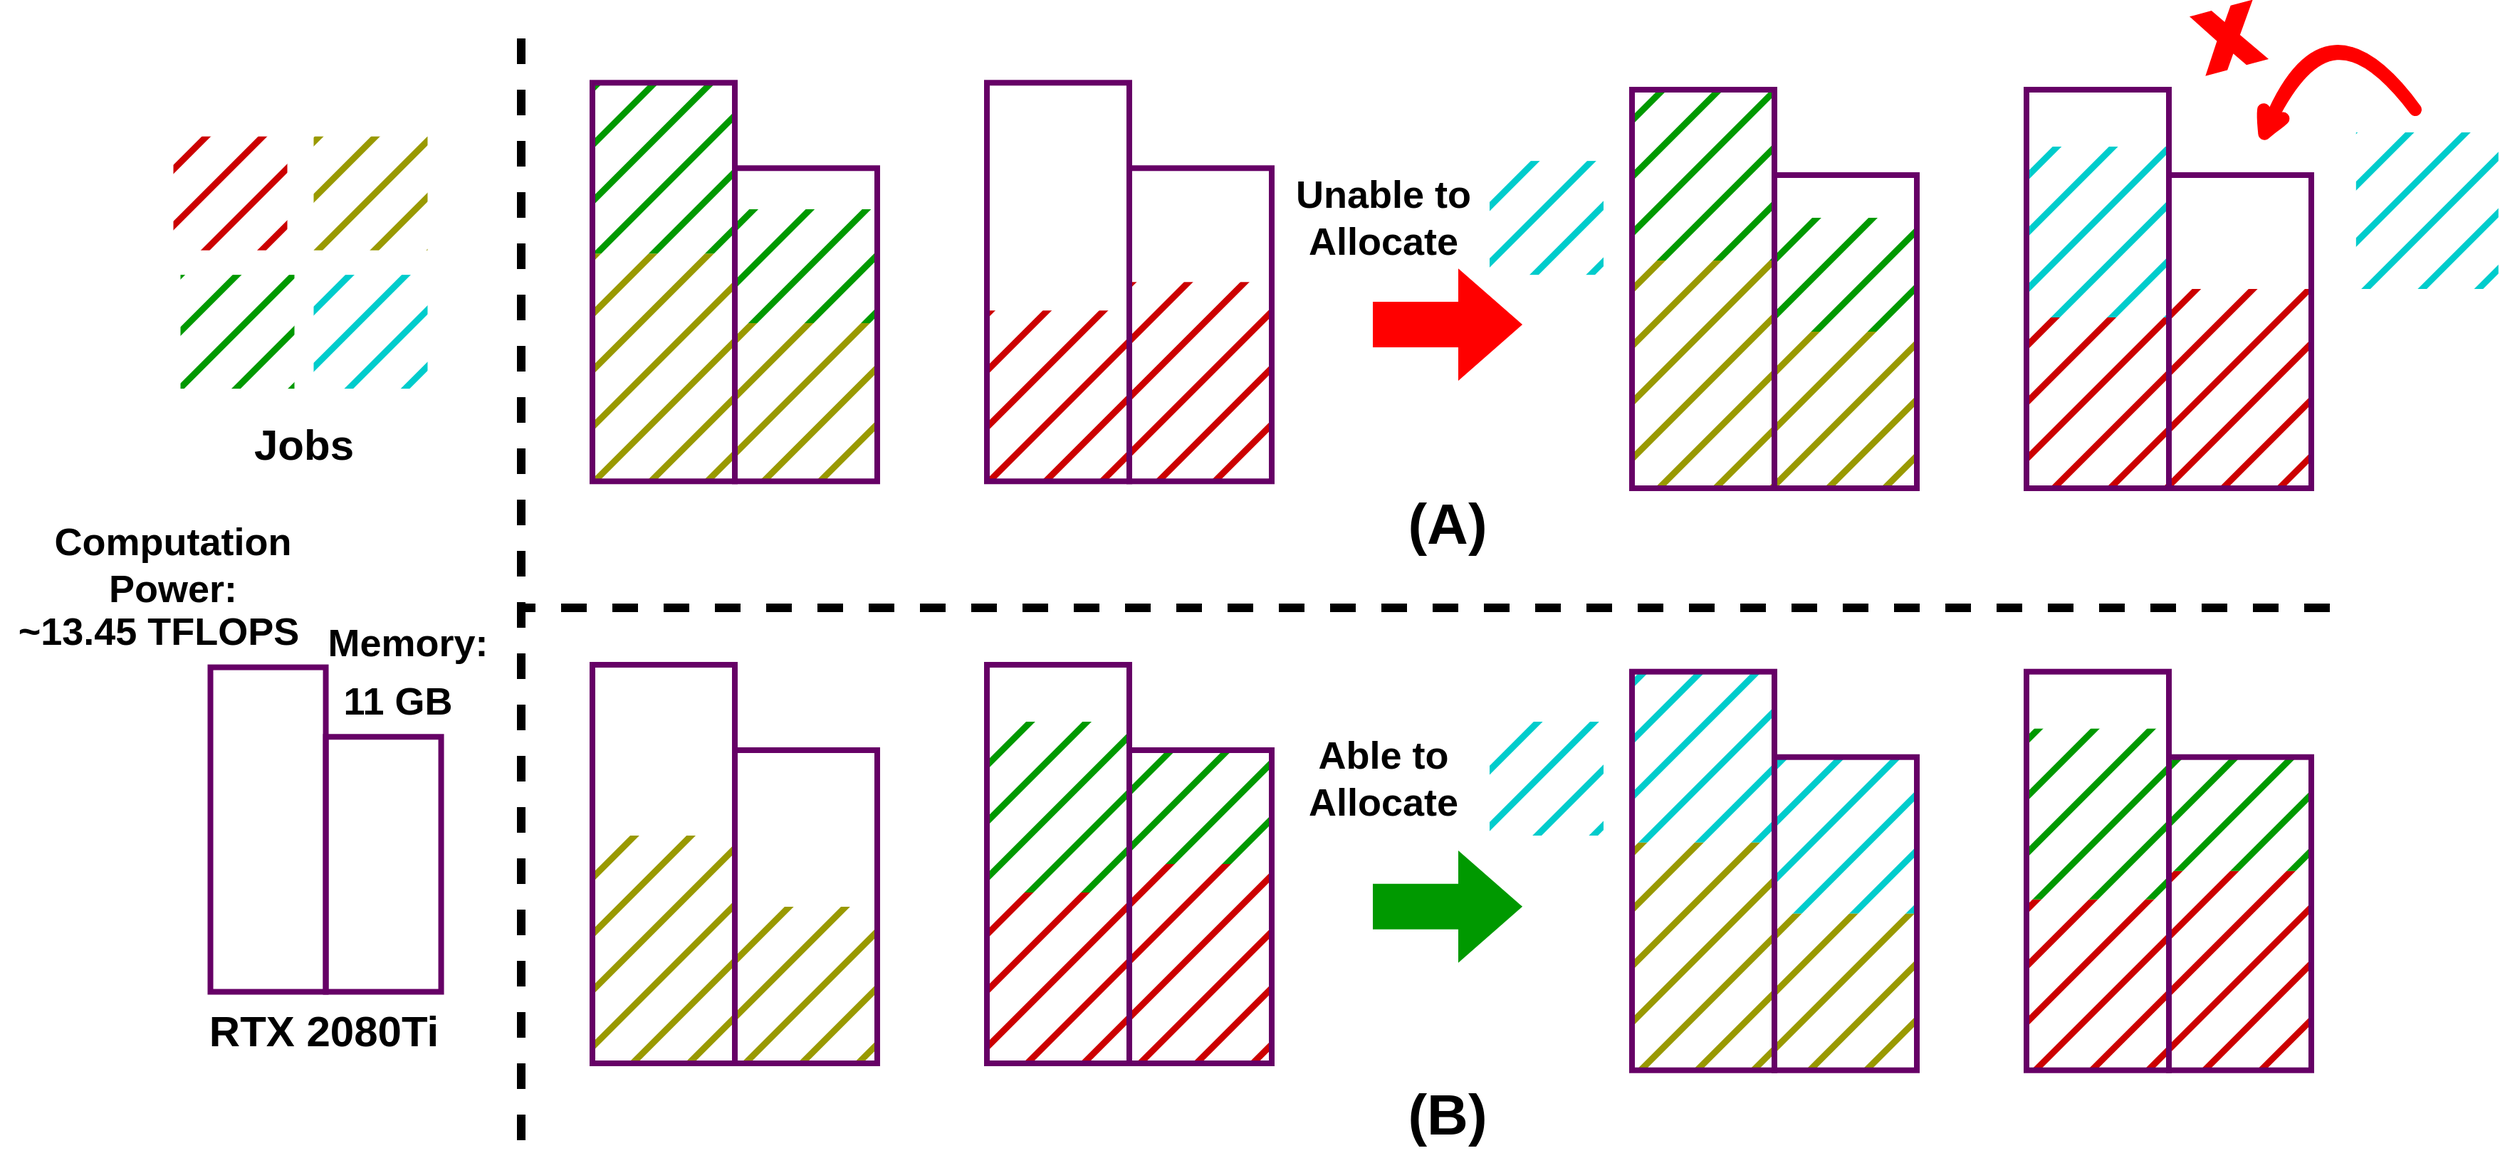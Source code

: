 <mxfile version="20.2.3" type="device"><diagram id="AelUf9nOCEK570Gtxz2n" name="第 1 页"><mxGraphModel dx="-1535" dy="3125" grid="1" gridSize="10" guides="1" tooltips="1" connect="1" arrows="1" fold="1" page="1" pageScale="1" pageWidth="827" pageHeight="1169" math="0" shadow="0"><root><mxCell id="0"/><mxCell id="1" parent="0"/><mxCell id="FzKXoMVB_mxjmSUEhTJF-74" value="" style="rounded=0;whiteSpace=wrap;html=1;strokeWidth=3;fillColor=#999900;fontColor=#000000;strokeColor=none;fillStyle=hatch;container=0;fontStyle=1;fontFamily=Arail;fontSize=70;" parent="1" vertex="1"><mxGeometry x="3090" y="-1560.0" width="100" height="110" as="geometry"/></mxCell><mxCell id="FzKXoMVB_mxjmSUEhTJF-75" value="" style="rounded=0;whiteSpace=wrap;html=1;strokeWidth=3;fillColor=#999900;fontColor=#000000;strokeColor=none;fillStyle=hatch;container=0;fontStyle=1;fontFamily=Arail;fontSize=70;" parent="1" vertex="1"><mxGeometry x="2990" y="-1610.0" width="100" height="160" as="geometry"/></mxCell><mxCell id="FzKXoMVB_mxjmSUEhTJF-79" value="" style="rounded=0;whiteSpace=wrap;html=1;strokeWidth=3;fillColor=#CC0000;fontColor=#000000;strokeColor=none;fillStyle=hatch;container=0;fontStyle=1;fontFamily=Arail;fontSize=70;" parent="1" vertex="1"><mxGeometry x="3267" y="-1570.0" width="100" height="120" as="geometry"/></mxCell><mxCell id="FzKXoMVB_mxjmSUEhTJF-80" value="" style="rounded=0;whiteSpace=wrap;html=1;strokeWidth=3;fillColor=#CC0000;fontColor=#000000;strokeColor=none;fillStyle=hatch;container=0;fontStyle=1;fontFamily=Arail;fontSize=70;" parent="1" vertex="1"><mxGeometry x="3367" y="-1590.0" width="100" height="140" as="geometry"/></mxCell><mxCell id="FzKXoMVB_mxjmSUEhTJF-82" value="" style="rounded=0;whiteSpace=wrap;html=1;strokeWidth=3;fillColor=#009900;fontColor=#000000;strokeColor=none;fillStyle=hatch;container=0;fontStyle=1;fontFamily=Arail;fontSize=70;" parent="1" vertex="1"><mxGeometry x="3367" y="-1670.0" width="100" height="80" as="geometry"/></mxCell><mxCell id="FzKXoMVB_mxjmSUEhTJF-83" value="" style="rounded=0;whiteSpace=wrap;html=1;strokeWidth=3;fillColor=#009900;fontColor=#000000;strokeColor=none;fillStyle=hatch;container=0;fontStyle=1;fontFamily=Arail;fontSize=70;" parent="1" vertex="1"><mxGeometry x="3267" y="-1690" width="100" height="120" as="geometry"/></mxCell><mxCell id="FzKXoMVB_mxjmSUEhTJF-63" value="" style="rounded=0;whiteSpace=wrap;html=1;strokeWidth=3;fillColor=#999900;fontColor=#000000;strokeColor=none;fillStyle=hatch;container=0;fontStyle=1;fontFamily=Arail;fontSize=70;" parent="1" vertex="1"><mxGeometry x="3720" y="-1605.14" width="100" height="160" as="geometry"/></mxCell><mxCell id="FzKXoMVB_mxjmSUEhTJF-65" value="" style="rounded=0;whiteSpace=wrap;html=1;strokeWidth=3;fillColor=#00CCCC;fontColor=#000000;strokeColor=none;fillStyle=hatch;container=0;fontStyle=1;fontFamily=Arail;fontSize=70;" parent="1" vertex="1"><mxGeometry x="3720" y="-1725.14" width="100" height="120" as="geometry"/></mxCell><mxCell id="FzKXoMVB_mxjmSUEhTJF-67" value="" style="rounded=0;whiteSpace=wrap;html=1;strokeWidth=3;fillColor=#CC0000;fontColor=#000000;strokeColor=none;fillStyle=hatch;container=0;fontStyle=1;fontFamily=Arail;fontSize=70;" parent="1" vertex="1"><mxGeometry x="3997" y="-1565.14" width="100" height="120" as="geometry"/></mxCell><mxCell id="FzKXoMVB_mxjmSUEhTJF-68" value="" style="rounded=0;whiteSpace=wrap;html=1;strokeWidth=3;fillColor=#CC0000;fontColor=#000000;strokeColor=none;fillStyle=hatch;container=0;fontStyle=1;fontFamily=Arail;fontSize=70;" parent="1" vertex="1"><mxGeometry x="4097" y="-1585.14" width="100" height="140" as="geometry"/></mxCell><mxCell id="FzKXoMVB_mxjmSUEhTJF-70" value="" style="rounded=0;whiteSpace=wrap;html=1;strokeWidth=3;fillColor=#009900;fontColor=#000000;strokeColor=none;fillStyle=hatch;container=0;fontStyle=1;fontFamily=Arail;fontSize=70;" parent="1" vertex="1"><mxGeometry x="4097" y="-1665.14" width="100" height="80" as="geometry"/></mxCell><mxCell id="FzKXoMVB_mxjmSUEhTJF-84" value="" style="rounded=0;whiteSpace=wrap;html=1;strokeWidth=3;fillColor=#009900;fontColor=#000000;strokeColor=none;fillStyle=hatch;container=0;fontStyle=1;fontFamily=Arail;fontSize=70;" parent="1" vertex="1"><mxGeometry x="3997" y="-1685.14" width="100" height="120" as="geometry"/></mxCell><mxCell id="FzKXoMVB_mxjmSUEhTJF-39" value="" style="rounded=0;whiteSpace=wrap;html=1;strokeWidth=3;fillColor=#CC0000;fontColor=#000000;strokeColor=none;fillStyle=hatch;container=0;fontStyle=1;fontFamily=Arail;fontSize=70;" parent="1" vertex="1"><mxGeometry x="3997" y="-1974" width="100" height="120" as="geometry"/></mxCell><mxCell id="FzKXoMVB_mxjmSUEhTJF-40" value="" style="rounded=0;whiteSpace=wrap;html=1;strokeWidth=3;fillColor=#CC0000;fontColor=#000000;strokeColor=none;fillStyle=hatch;container=0;fontStyle=1;fontFamily=Arail;fontSize=70;" parent="1" vertex="1"><mxGeometry x="4097" y="-1994" width="100" height="140" as="geometry"/></mxCell><mxCell id="FzKXoMVB_mxjmSUEhTJF-89" value="" style="rounded=0;whiteSpace=wrap;html=1;strokeWidth=3;fillColor=#00CCCC;fontColor=#000000;strokeColor=none;fillStyle=hatch;container=0;fontStyle=1;fontFamily=Arail;fontSize=70;" parent="1" vertex="1"><mxGeometry x="3997" y="-2094" width="100" height="120" as="geometry"/></mxCell><mxCell id="FzKXoMVB_mxjmSUEhTJF-34" value="" style="rounded=0;whiteSpace=wrap;html=1;strokeWidth=3;fillColor=#999900;fontColor=#000000;strokeColor=none;fillStyle=hatch;container=0;fontStyle=1;fontFamily=Arail;fontSize=70;" parent="1" vertex="1"><mxGeometry x="3820" y="-1964" width="100" height="110" as="geometry"/></mxCell><mxCell id="FzKXoMVB_mxjmSUEhTJF-35" value="" style="rounded=0;whiteSpace=wrap;html=1;strokeWidth=3;fillColor=#999900;fontColor=#000000;strokeColor=none;fillStyle=hatch;container=0;fontStyle=1;fontFamily=Arail;fontSize=70;" parent="1" vertex="1"><mxGeometry x="3720" y="-2014" width="100" height="160" as="geometry"/></mxCell><mxCell id="FzKXoMVB_mxjmSUEhTJF-87" value="" style="rounded=0;whiteSpace=wrap;html=1;strokeWidth=3;fillColor=#009900;fontColor=#000000;strokeColor=none;fillStyle=hatch;container=0;fontStyle=1;fontFamily=Arail;fontSize=70;" parent="1" vertex="1"><mxGeometry x="3820" y="-2044.0" width="100" height="80" as="geometry"/></mxCell><mxCell id="FzKXoMVB_mxjmSUEhTJF-88" value="" style="rounded=0;whiteSpace=wrap;html=1;strokeWidth=3;fillColor=#009900;fontColor=#000000;strokeColor=none;fillStyle=hatch;container=0;fontStyle=1;fontFamily=Arail;fontSize=70;" parent="1" vertex="1"><mxGeometry x="3720" y="-2134.0" width="100" height="120" as="geometry"/></mxCell><mxCell id="FzKXoMVB_mxjmSUEhTJF-51" value="" style="rounded=0;whiteSpace=wrap;html=1;strokeWidth=3;fillColor=#CC0000;fontColor=#000000;strokeColor=none;fillStyle=hatch;container=0;fontStyle=1;fontFamily=Arail;fontSize=70;" parent="1" vertex="1"><mxGeometry x="3267" y="-1978.86" width="100" height="120" as="geometry"/></mxCell><mxCell id="FzKXoMVB_mxjmSUEhTJF-52" value="" style="rounded=0;whiteSpace=wrap;html=1;strokeWidth=3;fillColor=#CC0000;fontColor=#000000;strokeColor=none;fillStyle=hatch;container=0;fontStyle=1;fontFamily=Arail;fontSize=70;" parent="1" vertex="1"><mxGeometry x="3367" y="-1998.86" width="100" height="140" as="geometry"/></mxCell><mxCell id="FzKXoMVB_mxjmSUEhTJF-46" value="" style="rounded=0;whiteSpace=wrap;html=1;strokeWidth=3;fillColor=#999900;fontColor=#000000;strokeColor=none;fillStyle=hatch;container=0;fontStyle=1;fontFamily=Arail;fontSize=70;" parent="1" vertex="1"><mxGeometry x="3090" y="-1970" width="100" height="111.14" as="geometry"/></mxCell><mxCell id="FzKXoMVB_mxjmSUEhTJF-47" value="" style="rounded=0;whiteSpace=wrap;html=1;strokeWidth=3;fillColor=#999900;fontColor=#000000;strokeColor=none;fillStyle=hatch;container=0;fontStyle=1;fontFamily=Arail;fontSize=70;" parent="1" vertex="1"><mxGeometry x="2990" y="-2018.86" width="100" height="160" as="geometry"/></mxCell><mxCell id="FzKXoMVB_mxjmSUEhTJF-85" value="" style="rounded=0;whiteSpace=wrap;html=1;strokeWidth=3;fillColor=#009900;fontColor=#000000;strokeColor=none;fillStyle=hatch;container=0;fontStyle=1;fontFamily=Arail;fontSize=70;" parent="1" vertex="1"><mxGeometry x="2990" y="-2138.86" width="100" height="120" as="geometry"/></mxCell><mxCell id="FzKXoMVB_mxjmSUEhTJF-86" value="" style="rounded=0;whiteSpace=wrap;html=1;strokeWidth=3;fillColor=#009900;fontColor=#000000;strokeColor=none;fillStyle=hatch;container=0;fontStyle=1;fontFamily=Arail;fontSize=70;" parent="1" vertex="1"><mxGeometry x="3090" y="-2050" width="100" height="80" as="geometry"/></mxCell><mxCell id="FzKXoMVB_mxjmSUEhTJF-66" value="" style="rounded=0;whiteSpace=wrap;html=1;strokeWidth=4;fillColor=none;strokeColor=#660066;" parent="1" vertex="1"><mxGeometry x="3720" y="-1725.14" width="100" height="280" as="geometry"/></mxCell><mxCell id="FzKXoMVB_mxjmSUEhTJF-36" value="" style="rounded=0;whiteSpace=wrap;html=1;strokeWidth=4;fillColor=none;strokeColor=#660066;" parent="1" vertex="1"><mxGeometry x="3820" y="-2074" width="100" height="220" as="geometry"/></mxCell><mxCell id="FzKXoMVB_mxjmSUEhTJF-38" value="" style="rounded=0;whiteSpace=wrap;html=1;strokeWidth=4;fillColor=none;strokeColor=#660066;" parent="1" vertex="1"><mxGeometry x="3720" y="-2134" width="100" height="280" as="geometry"/></mxCell><mxCell id="FzKXoMVB_mxjmSUEhTJF-50" value="" style="rounded=0;whiteSpace=wrap;html=1;strokeWidth=4;fillColor=none;strokeColor=#660066;" parent="1" vertex="1"><mxGeometry x="2990" y="-2138.86" width="100" height="280" as="geometry"/></mxCell><mxCell id="FzKXoMVB_mxjmSUEhTJF-48" value="" style="rounded=0;whiteSpace=wrap;html=1;strokeWidth=4;fillColor=none;strokeColor=#660066;" parent="1" vertex="1"><mxGeometry x="3090" y="-2078.86" width="100" height="220" as="geometry"/></mxCell><mxCell id="FzKXoMVB_mxjmSUEhTJF-76" value="" style="rounded=0;whiteSpace=wrap;html=1;strokeWidth=4;fillColor=none;strokeColor=#660066;" parent="1" vertex="1"><mxGeometry x="3090" y="-1670.0" width="100" height="220" as="geometry"/></mxCell><mxCell id="FzKXoMVB_mxjmSUEhTJF-78" value="" style="rounded=0;whiteSpace=wrap;html=1;strokeWidth=4;fillColor=none;strokeColor=#660066;" parent="1" vertex="1"><mxGeometry x="2990" y="-1730.0" width="100" height="280" as="geometry"/></mxCell><mxCell id="Yv0nM1UJV9tWA3WzV8-X-6" value="" style="rounded=0;whiteSpace=wrap;html=1;strokeWidth=3;fillColor=#CC0000;fontColor=#000000;strokeColor=none;fillStyle=hatch;container=0;fontStyle=1;fontFamily=Arail;fontSize=70;" parent="1" vertex="1"><mxGeometry x="2695.75" y="-2101.14" width="80" height="80" as="geometry"/></mxCell><mxCell id="Yv0nM1UJV9tWA3WzV8-X-7" value="" style="endArrow=none;dashed=1;html=1;rounded=0;fontSize=70;strokeColor=#000000;strokeWidth=6;" parent="1" edge="1"><mxGeometry width="50" height="50" relative="1" as="geometry"><mxPoint x="2940" y="-2170" as="sourcePoint"/><mxPoint x="2940" y="-1390" as="targetPoint"/></mxGeometry></mxCell><mxCell id="Yv0nM1UJV9tWA3WzV8-X-25" value="" style="endArrow=none;html=1;fontSize=28;strokeWidth=9;curved=1;sketch=1;strokeColor=#FF0000;startArrow=classic;startFill=1;" parent="1" edge="1"><mxGeometry width="50" height="50" relative="1" as="geometry"><mxPoint x="4160" y="-2094" as="sourcePoint"/><mxPoint x="4270" y="-2120" as="targetPoint"/><Array as="points"><mxPoint x="4210" y="-2204"/></Array></mxGeometry></mxCell><mxCell id="Yv0nM1UJV9tWA3WzV8-X-26" value="" style="verticalLabelPosition=bottom;verticalAlign=top;html=1;shape=mxgraph.basic.x;fillStyle=solid;fontSize=28;strokeColor=#FF0000;strokeWidth=4;fillColor=#FF0000;sketch=0;rotation=-15;" parent="1" vertex="1"><mxGeometry x="4120" y="-2190" width="38.41" height="39.14" as="geometry"/></mxCell><mxCell id="Yv0nM1UJV9tWA3WzV8-X-40" value="" style="rounded=0;whiteSpace=wrap;html=1;strokeWidth=3;fillColor=#999900;fontColor=#000000;strokeColor=none;fillStyle=hatch;container=0;fontStyle=1;fontFamily=Arail;fontSize=70;" parent="1" vertex="1"><mxGeometry x="2794.25" y="-2101.14" width="80" height="80" as="geometry"/></mxCell><mxCell id="Yv0nM1UJV9tWA3WzV8-X-41" value="" style="rounded=0;whiteSpace=wrap;html=1;strokeWidth=3;fillColor=#00CCCC;fontColor=#000000;strokeColor=none;fillStyle=hatch;container=0;fontStyle=1;fontFamily=Arail;fontSize=70;" parent="1" vertex="1"><mxGeometry x="2794.25" y="-2003.94" width="80" height="80" as="geometry"/></mxCell><mxCell id="Yv0nM1UJV9tWA3WzV8-X-50" value="" style="group" parent="1" vertex="1" connectable="0"><mxGeometry x="2655" y="-1784" width="275" height="370" as="geometry"/></mxCell><mxCell id="Yv0nM1UJV9tWA3WzV8-X-44" value="&lt;span style=&quot;font-weight: 700; font-size: 27px;&quot;&gt;~13.45 TFLOPS&lt;/span&gt;" style="text;html=1;align=center;verticalAlign=middle;resizable=0;points=[];autosize=1;strokeColor=none;fillColor=none;fontSize=27;" parent="Yv0nM1UJV9tWA3WzV8-X-50" vertex="1"><mxGeometry x="-80.002" y="5.787" width="220" height="50" as="geometry"/></mxCell><mxCell id="Yv0nM1UJV9tWA3WzV8-X-24" value="RTX 2080Ti&lt;br style=&quot;font-size: 30px;&quot;&gt;&amp;nbsp;" style="text;html=1;align=center;verticalAlign=middle;resizable=0;points=[];autosize=1;strokeColor=none;fillColor=none;fontSize=30;fontStyle=1" parent="Yv0nM1UJV9tWA3WzV8-X-50" vertex="1"><mxGeometry x="55.999" y="283.761" width="180" height="90" as="geometry"/></mxCell><mxCell id="Yv0nM1UJV9tWA3WzV8-X-35" value="" style="rounded=0;whiteSpace=wrap;html=1;strokeWidth=4;fillColor=none;strokeColor=#660066;" parent="Yv0nM1UJV9tWA3WzV8-X-50" vertex="1"><mxGeometry x="66.759" y="55.786" width="81.013" height="227.971" as="geometry"/></mxCell><mxCell id="Yv0nM1UJV9tWA3WzV8-X-39" value="" style="rounded=0;whiteSpace=wrap;html=1;strokeWidth=4;fillColor=none;strokeColor=#660066;" parent="Yv0nM1UJV9tWA3WzV8-X-50" vertex="1"><mxGeometry x="147.772" y="104.637" width="81.013" height="179.12" as="geometry"/></mxCell><mxCell id="Yv0nM1UJV9tWA3WzV8-X-45" value="&lt;span style=&quot;font-weight: 700; font-size: 27px;&quot;&gt;11 GB&lt;/span&gt;" style="text;html=1;align=center;verticalAlign=middle;resizable=0;points=[];autosize=1;strokeColor=none;fillColor=none;fontSize=27;" parent="Yv0nM1UJV9tWA3WzV8-X-50" vertex="1"><mxGeometry x="147.773" y="54.636" width="100" height="50" as="geometry"/></mxCell><mxCell id="PwQqFthscGWxunp00vIY-2" value="&lt;b&gt;Memory:&lt;/b&gt;" style="text;html=1;align=center;verticalAlign=middle;resizable=0;points=[];autosize=1;strokeColor=none;fillColor=none;fontSize=27;" parent="Yv0nM1UJV9tWA3WzV8-X-50" vertex="1"><mxGeometry x="135" y="14" width="140" height="50" as="geometry"/></mxCell><mxCell id="Yv0nM1UJV9tWA3WzV8-X-74" value="" style="html=1;shadow=0;dashed=0;align=center;verticalAlign=middle;shape=mxgraph.arrows2.arrow;dy=0.6;dx=40;notch=0;sketch=0;fillStyle=solid;fontSize=28;strokeColor=#009900;strokeWidth=4;fillColor=#009900;" parent="1" vertex="1"><mxGeometry x="3540" y="-1595.08" width="100" height="70" as="geometry"/></mxCell><mxCell id="Yv0nM1UJV9tWA3WzV8-X-75" value="" style="endArrow=none;dashed=1;html=1;rounded=0;fontSize=70;strokeColor=#000000;strokeWidth=6;" parent="1" edge="1"><mxGeometry width="50" height="50" relative="1" as="geometry"><mxPoint x="4210" y="-1770" as="sourcePoint"/><mxPoint x="2940" y="-1770" as="targetPoint"/></mxGeometry></mxCell><mxCell id="Yv0nM1UJV9tWA3WzV8-X-77" value="&lt;b&gt;&lt;font style=&quot;font-size: 40px;&quot;&gt;(B)&lt;/font&gt;&lt;/b&gt;" style="text;html=1;align=center;verticalAlign=middle;resizable=0;points=[];autosize=1;strokeColor=none;fillColor=none;fontSize=30;" parent="1" vertex="1"><mxGeometry x="3550" y="-1445.14" width="80" height="60" as="geometry"/></mxCell><mxCell id="Yv0nM1UJV9tWA3WzV8-X-80" value="Jobs" style="text;html=1;align=center;verticalAlign=middle;resizable=0;points=[];autosize=1;strokeColor=none;fillColor=none;fontSize=30;fontStyle=1" parent="1" vertex="1"><mxGeometry x="2741.5" y="-1910" width="90" height="50" as="geometry"/></mxCell><mxCell id="FzKXoMVB_mxjmSUEhTJF-19" value="" style="rounded=0;whiteSpace=wrap;html=1;strokeWidth=3;fillColor=#00CCCC;fontColor=#000000;strokeColor=none;fillStyle=hatch;container=0;fontStyle=1;fontFamily=Arail;fontSize=70;" parent="1" vertex="1"><mxGeometry x="4228.41" y="-2104" width="100" height="110" as="geometry"/></mxCell><mxCell id="FzKXoMVB_mxjmSUEhTJF-30" value="" style="rounded=0;whiteSpace=wrap;html=1;strokeWidth=3;fillColor=#009900;fontColor=#000000;strokeColor=none;fillStyle=hatch;container=0;fontStyle=1;fontFamily=Arail;fontSize=70;" parent="1" vertex="1"><mxGeometry x="2700.75" y="-2003.94" width="80" height="80" as="geometry"/></mxCell><mxCell id="FzKXoMVB_mxjmSUEhTJF-59" value="" style="rounded=0;whiteSpace=wrap;html=1;strokeWidth=4;fillColor=none;strokeColor=#660066;" parent="1" vertex="1"><mxGeometry x="4097" y="-1665.14" width="100" height="220" as="geometry"/></mxCell><mxCell id="FzKXoMVB_mxjmSUEhTJF-60" value="" style="rounded=0;whiteSpace=wrap;html=1;strokeWidth=4;fillColor=none;strokeColor=#660066;" parent="1" vertex="1"><mxGeometry x="3997" y="-1725.14" width="100" height="280" as="geometry"/></mxCell><mxCell id="FzKXoMVB_mxjmSUEhTJF-61" value="" style="rounded=0;whiteSpace=wrap;html=1;strokeWidth=3;fillColor=#00CCCC;fontColor=#000000;strokeColor=none;fillStyle=hatch;container=0;fontStyle=1;fontFamily=Arail;fontSize=70;" parent="1" vertex="1"><mxGeometry x="3820" y="-1665.14" width="100" height="110" as="geometry"/></mxCell><mxCell id="FzKXoMVB_mxjmSUEhTJF-62" value="" style="rounded=0;whiteSpace=wrap;html=1;strokeWidth=3;fillColor=#999900;fontColor=#000000;strokeColor=none;fillStyle=hatch;container=0;fontStyle=1;fontFamily=Arail;fontSize=70;" parent="1" vertex="1"><mxGeometry x="3820" y="-1555.14" width="100" height="110" as="geometry"/></mxCell><mxCell id="FzKXoMVB_mxjmSUEhTJF-64" value="" style="rounded=0;whiteSpace=wrap;html=1;strokeWidth=4;fillColor=none;strokeColor=#660066;" parent="1" vertex="1"><mxGeometry x="3820" y="-1665.14" width="100" height="220" as="geometry"/></mxCell><mxCell id="FzKXoMVB_mxjmSUEhTJF-71" value="" style="rounded=0;whiteSpace=wrap;html=1;strokeWidth=4;fillColor=none;strokeColor=#660066;" parent="1" vertex="1"><mxGeometry x="3367" y="-1670.0" width="100" height="220" as="geometry"/></mxCell><mxCell id="FzKXoMVB_mxjmSUEhTJF-72" value="" style="rounded=0;whiteSpace=wrap;html=1;strokeWidth=4;fillColor=none;strokeColor=#660066;" parent="1" vertex="1"><mxGeometry x="3267" y="-1730.0" width="100" height="280" as="geometry"/></mxCell><mxCell id="Yv0nM1UJV9tWA3WzV8-X-28" value="" style="html=1;shadow=0;dashed=0;align=center;verticalAlign=middle;shape=mxgraph.arrows2.arrow;dy=0.6;dx=40;notch=0;sketch=0;fillStyle=solid;fontSize=28;strokeColor=#FF0000;strokeWidth=4;fillColor=#FF0000;" parent="1" vertex="1"><mxGeometry x="3540" y="-2003.94" width="100" height="70" as="geometry"/></mxCell><mxCell id="Yv0nM1UJV9tWA3WzV8-X-76" value="&lt;b&gt;&lt;font style=&quot;font-size: 40px;&quot;&gt;(A)&lt;/font&gt;&lt;/b&gt;" style="text;html=1;align=center;verticalAlign=middle;resizable=0;points=[];autosize=1;strokeColor=none;fillColor=none;fontSize=30;" parent="1" vertex="1"><mxGeometry x="3550" y="-1860" width="80" height="60" as="geometry"/></mxCell><mxCell id="FzKXoMVB_mxjmSUEhTJF-31" value="" style="rounded=0;whiteSpace=wrap;html=1;strokeWidth=4;fillColor=none;strokeColor=#660066;" parent="1" vertex="1"><mxGeometry x="4097" y="-2074" width="100" height="220" as="geometry"/></mxCell><mxCell id="FzKXoMVB_mxjmSUEhTJF-32" value="" style="rounded=0;whiteSpace=wrap;html=1;strokeWidth=4;fillColor=none;strokeColor=#660066;" parent="1" vertex="1"><mxGeometry x="3997" y="-2134" width="100" height="280" as="geometry"/></mxCell><mxCell id="FzKXoMVB_mxjmSUEhTJF-43" value="" style="rounded=0;whiteSpace=wrap;html=1;strokeWidth=4;fillColor=none;strokeColor=#660066;" parent="1" vertex="1"><mxGeometry x="3367" y="-2078.86" width="100" height="220" as="geometry"/></mxCell><mxCell id="FzKXoMVB_mxjmSUEhTJF-44" value="" style="rounded=0;whiteSpace=wrap;html=1;strokeWidth=4;fillColor=none;strokeColor=#660066;" parent="1" vertex="1"><mxGeometry x="3267" y="-2138.86" width="100" height="280" as="geometry"/></mxCell><mxCell id="PwQqFthscGWxunp00vIY-1" value="&lt;font size=&quot;1&quot; style=&quot;&quot;&gt;&lt;b style=&quot;font-size: 27px;&quot;&gt;Computation&lt;br&gt;Power:&lt;br&gt;&lt;/b&gt;&lt;/font&gt;" style="text;html=1;align=center;verticalAlign=middle;resizable=0;points=[];autosize=1;strokeColor=none;fillColor=none;" parent="1" vertex="1"><mxGeometry x="2600" y="-1840" width="190" height="80" as="geometry"/></mxCell><mxCell id="PwQqFthscGWxunp00vIY-3" value="Unable to&lt;br&gt;Allocate" style="text;html=1;align=center;verticalAlign=middle;resizable=0;points=[];autosize=1;strokeColor=none;fillColor=none;fontSize=27;fontStyle=1" parent="1" vertex="1"><mxGeometry x="3470" y="-2083.94" width="150" height="80" as="geometry"/></mxCell><mxCell id="PwQqFthscGWxunp00vIY-4" value="" style="rounded=0;whiteSpace=wrap;html=1;strokeWidth=3;fillColor=#00CCCC;fontColor=#000000;strokeColor=none;fillStyle=hatch;container=0;fontStyle=1;fontFamily=Arail;fontSize=70;" parent="1" vertex="1"><mxGeometry x="3620" y="-2083.94" width="80" height="80" as="geometry"/></mxCell><mxCell id="PwQqFthscGWxunp00vIY-5" value="Able to&lt;br&gt;Allocate" style="text;html=1;align=center;verticalAlign=middle;resizable=0;points=[];autosize=1;strokeColor=none;fillColor=none;fontSize=27;fontStyle=1" parent="1" vertex="1"><mxGeometry x="3480" y="-1690" width="130" height="80" as="geometry"/></mxCell><mxCell id="PwQqFthscGWxunp00vIY-6" value="" style="rounded=0;whiteSpace=wrap;html=1;strokeWidth=3;fillColor=#00CCCC;fontColor=#000000;strokeColor=none;fillStyle=hatch;container=0;fontStyle=1;fontFamily=Arail;fontSize=70;" parent="1" vertex="1"><mxGeometry x="3620" y="-1690.0" width="80" height="80" as="geometry"/></mxCell></root></mxGraphModel></diagram></mxfile>